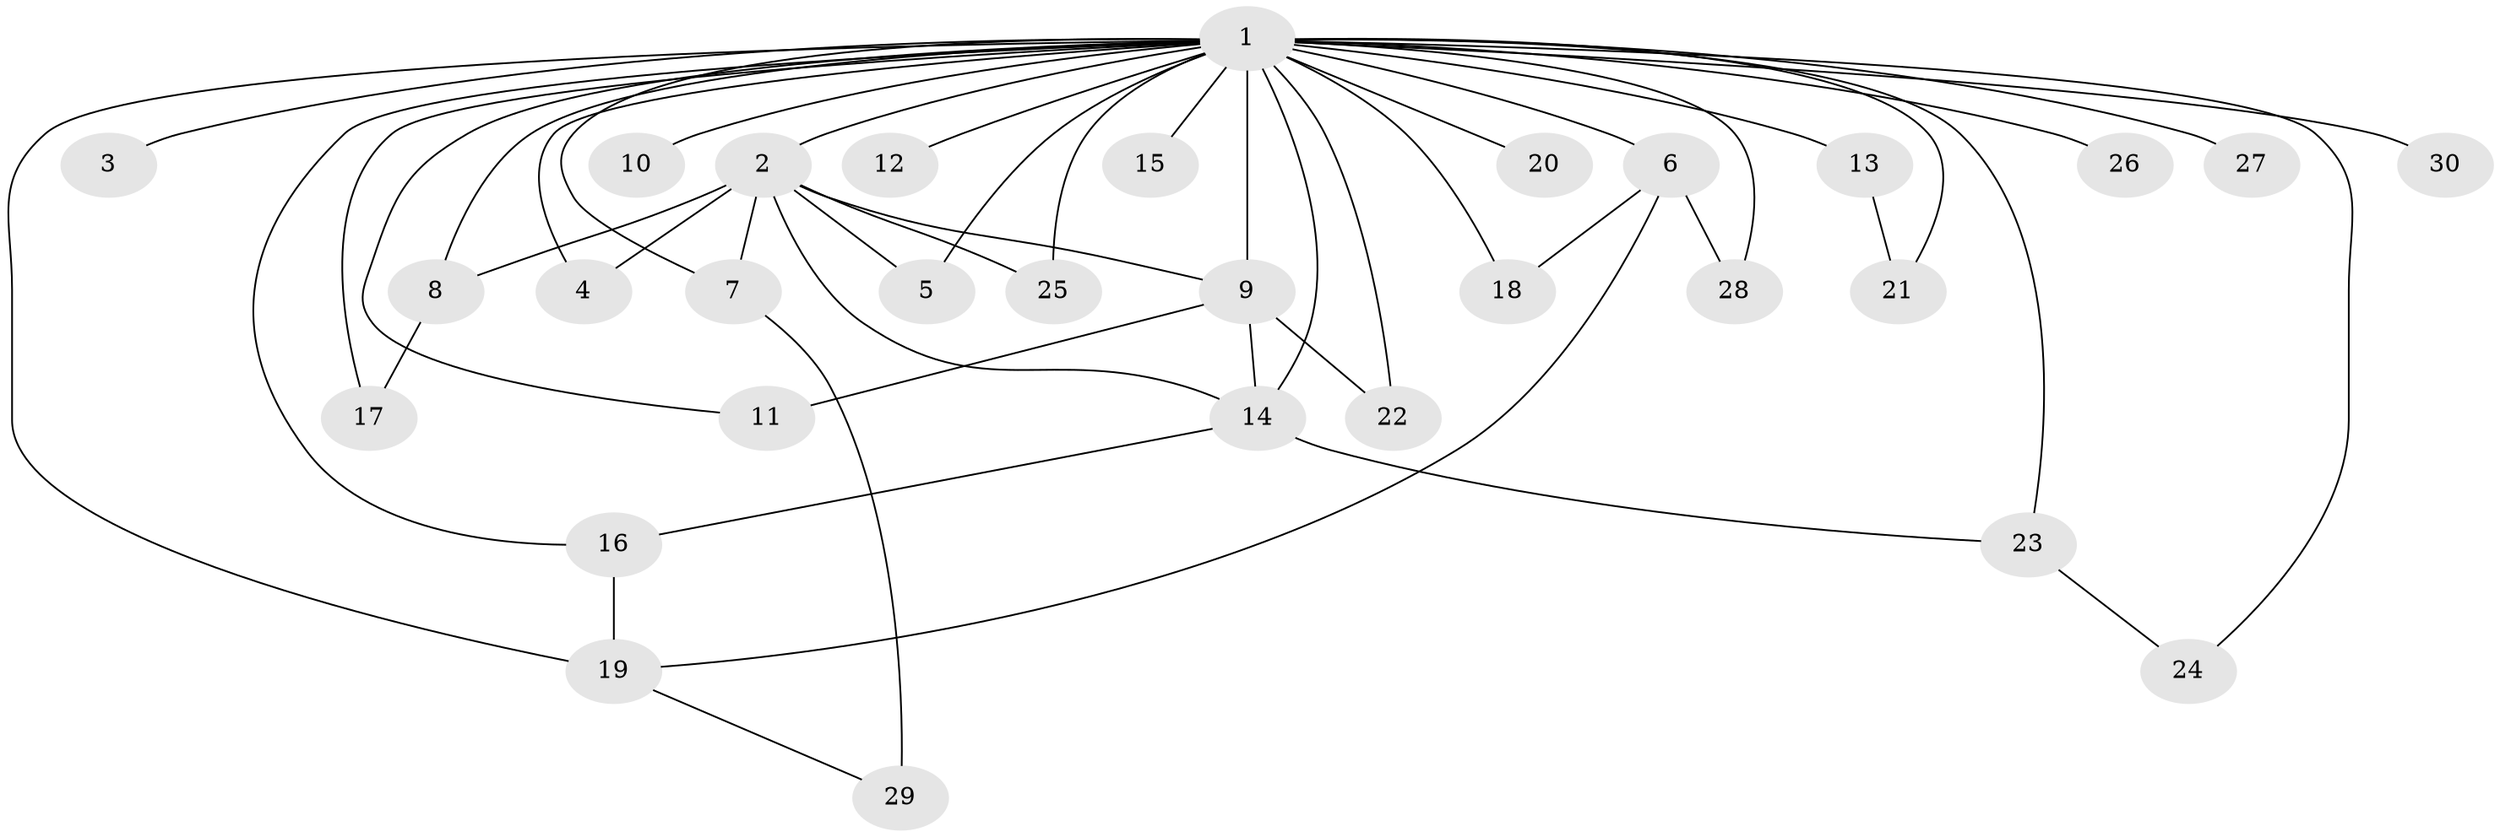 // original degree distribution, {16: 0.016666666666666666, 9: 0.016666666666666666, 17: 0.03333333333333333, 18: 0.05, 13: 0.016666666666666666, 15: 0.016666666666666666, 20: 0.016666666666666666, 5: 0.08333333333333333, 4: 0.03333333333333333, 2: 0.55, 3: 0.16666666666666666}
// Generated by graph-tools (version 1.1) at 2025/49/03/04/25 22:49:49]
// undirected, 30 vertices, 49 edges
graph export_dot {
  node [color=gray90,style=filled];
  1;
  2;
  3;
  4;
  5;
  6;
  7;
  8;
  9;
  10;
  11;
  12;
  13;
  14;
  15;
  16;
  17;
  18;
  19;
  20;
  21;
  22;
  23;
  24;
  25;
  26;
  27;
  28;
  29;
  30;
  1 -- 2 [weight=13.0];
  1 -- 3 [weight=2.0];
  1 -- 4 [weight=1.0];
  1 -- 5 [weight=1.0];
  1 -- 6 [weight=2.0];
  1 -- 7 [weight=1.0];
  1 -- 8 [weight=4.0];
  1 -- 9 [weight=16.0];
  1 -- 10 [weight=2.0];
  1 -- 11 [weight=1.0];
  1 -- 12 [weight=2.0];
  1 -- 13 [weight=2.0];
  1 -- 14 [weight=1.0];
  1 -- 15 [weight=2.0];
  1 -- 16 [weight=1.0];
  1 -- 17 [weight=1.0];
  1 -- 18 [weight=1.0];
  1 -- 19 [weight=2.0];
  1 -- 20 [weight=2.0];
  1 -- 21 [weight=1.0];
  1 -- 22 [weight=1.0];
  1 -- 23 [weight=1.0];
  1 -- 24 [weight=1.0];
  1 -- 25 [weight=1.0];
  1 -- 26 [weight=2.0];
  1 -- 27 [weight=2.0];
  1 -- 28 [weight=1.0];
  1 -- 30 [weight=2.0];
  2 -- 4 [weight=1.0];
  2 -- 5 [weight=1.0];
  2 -- 7 [weight=1.0];
  2 -- 8 [weight=1.0];
  2 -- 9 [weight=1.0];
  2 -- 14 [weight=1.0];
  2 -- 25 [weight=1.0];
  6 -- 18 [weight=1.0];
  6 -- 19 [weight=1.0];
  6 -- 28 [weight=1.0];
  7 -- 29 [weight=1.0];
  8 -- 17 [weight=1.0];
  9 -- 11 [weight=1.0];
  9 -- 14 [weight=1.0];
  9 -- 22 [weight=1.0];
  13 -- 21 [weight=1.0];
  14 -- 16 [weight=1.0];
  14 -- 23 [weight=1.0];
  16 -- 19 [weight=1.0];
  19 -- 29 [weight=1.0];
  23 -- 24 [weight=1.0];
}
